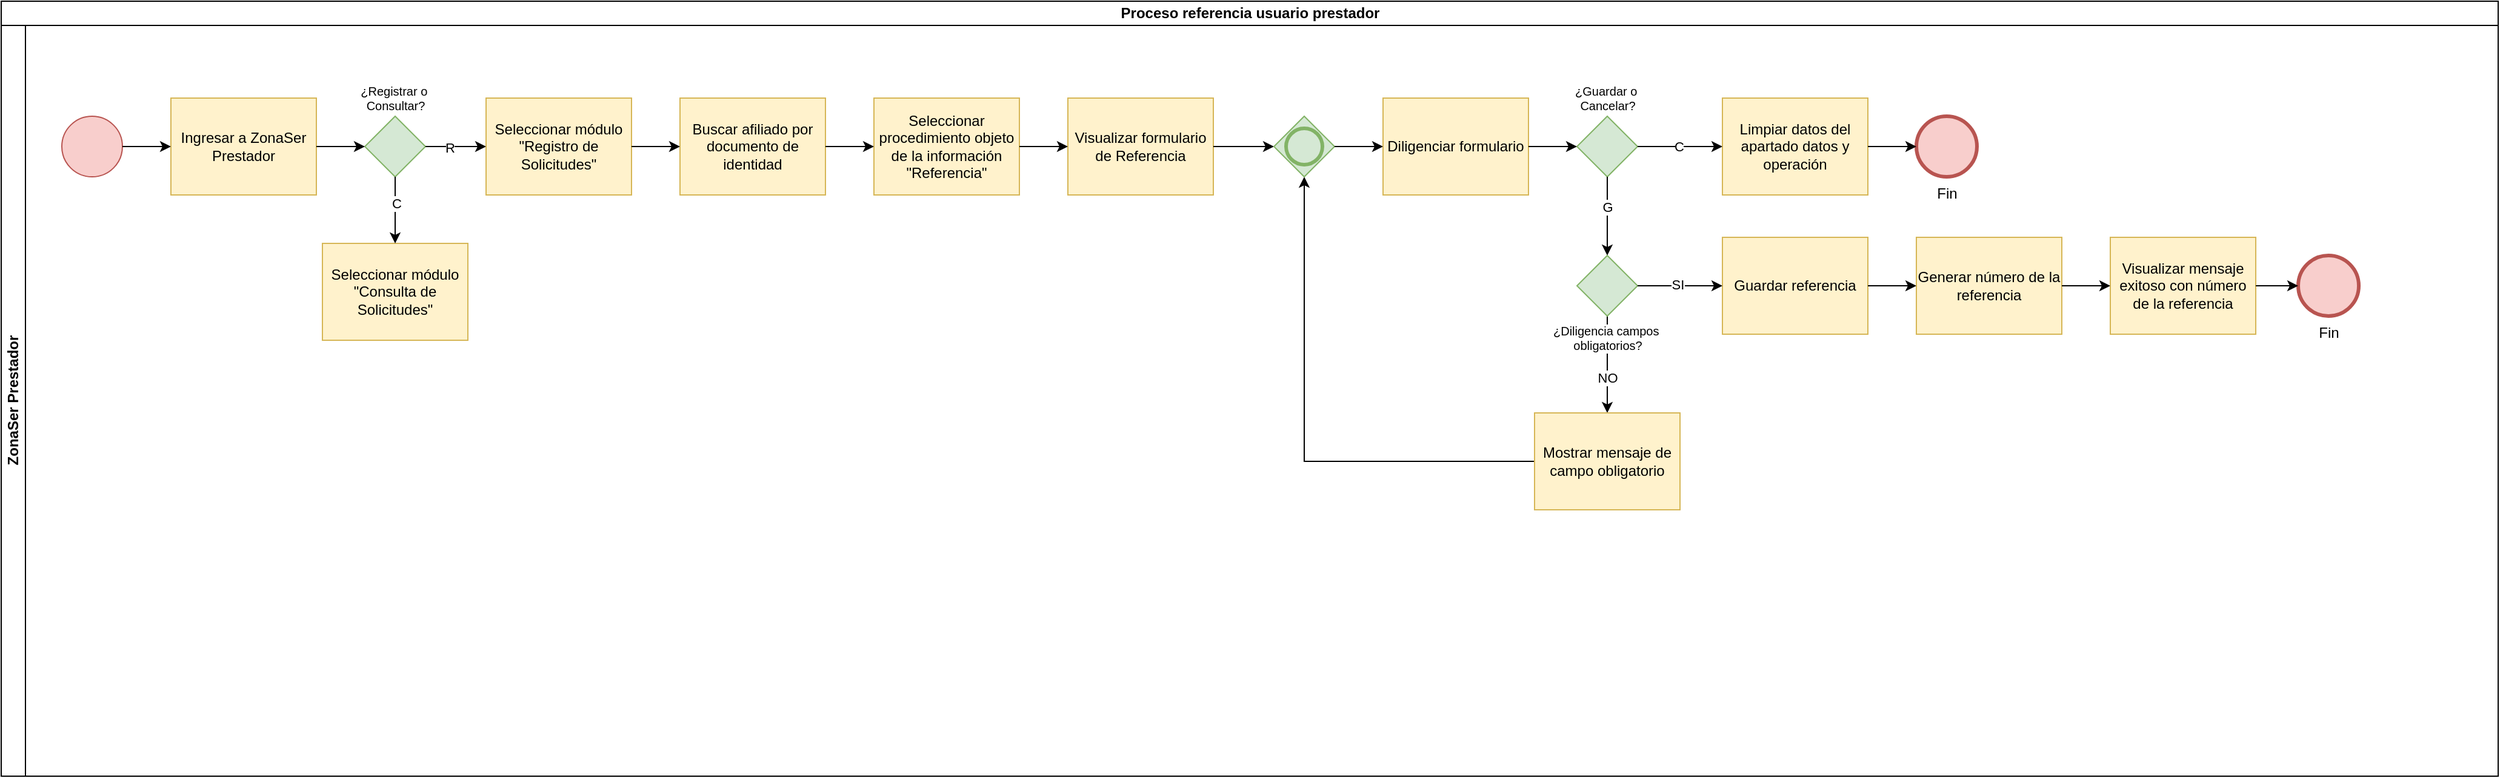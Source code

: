<mxfile version="26.0.16">
  <diagram name="Página-1" id="DUjK0Zct9rPCs1IDuPsZ">
    <mxGraphModel dx="1434" dy="746" grid="1" gridSize="10" guides="1" tooltips="1" connect="1" arrows="1" fold="1" page="1" pageScale="1" pageWidth="2910" pageHeight="1030" math="0" shadow="0">
      <root>
        <mxCell id="0" />
        <mxCell id="1" parent="0" />
        <mxCell id="j3ywk_b7daHQP_dhVzby-1" value="Proceso referencia usuario prestador" style="swimlane;childLayout=stackLayout;resizeParent=1;resizeParentMax=0;horizontal=1;startSize=20;horizontalStack=0;html=1;" vertex="1" parent="1">
          <mxGeometry x="40" y="40" width="2060" height="640" as="geometry" />
        </mxCell>
        <mxCell id="j3ywk_b7daHQP_dhVzby-2" value="ZonaSer Prestador" style="swimlane;startSize=20;horizontal=0;html=1;" vertex="1" parent="j3ywk_b7daHQP_dhVzby-1">
          <mxGeometry y="20" width="2060" height="620" as="geometry" />
        </mxCell>
        <mxCell id="j3ywk_b7daHQP_dhVzby-5" value="" style="points=[[0.145,0.145,0],[0.5,0,0],[0.855,0.145,0],[1,0.5,0],[0.855,0.855,0],[0.5,1,0],[0.145,0.855,0],[0,0.5,0]];shape=mxgraph.bpmn.event;html=1;verticalLabelPosition=bottom;labelBackgroundColor=#ffffff;verticalAlign=top;align=center;perimeter=ellipsePerimeter;outlineConnect=0;aspect=fixed;outline=standard;symbol=general;fillColor=#f8cecc;strokeColor=#b85450;" vertex="1" parent="j3ywk_b7daHQP_dhVzby-2">
          <mxGeometry x="50" y="75" width="50" height="50" as="geometry" />
        </mxCell>
        <mxCell id="j3ywk_b7daHQP_dhVzby-6" value="Ingresar a ZonaSer Prestador" style="points=[[0.25,0,0],[0.5,0,0],[0.75,0,0],[1,0.25,0],[1,0.5,0],[1,0.75,0],[0.75,1,0],[0.5,1,0],[0.25,1,0],[0,0.75,0],[0,0.5,0],[0,0.25,0]];shape=mxgraph.bpmn.task2;whiteSpace=wrap;rectStyle=rounded;size=10;html=1;container=1;expand=0;collapsible=0;taskMarker=user;fillColor=#fff2cc;strokeColor=#d6b656;" vertex="1" parent="j3ywk_b7daHQP_dhVzby-2">
          <mxGeometry x="140" y="60" width="120" height="80" as="geometry" />
        </mxCell>
        <mxCell id="j3ywk_b7daHQP_dhVzby-7" style="edgeStyle=orthogonalEdgeStyle;rounded=0;orthogonalLoop=1;jettySize=auto;html=1;entryX=0;entryY=0.5;entryDx=0;entryDy=0;entryPerimeter=0;" edge="1" parent="j3ywk_b7daHQP_dhVzby-2" source="j3ywk_b7daHQP_dhVzby-5" target="j3ywk_b7daHQP_dhVzby-6">
          <mxGeometry relative="1" as="geometry" />
        </mxCell>
        <mxCell id="j3ywk_b7daHQP_dhVzby-9" value="¿Registrar o&amp;nbsp;&lt;div&gt;Consultar?&lt;/div&gt;" style="points=[[0.25,0.25,0],[0.5,0,0],[0.75,0.25,0],[1,0.5,0],[0.75,0.75,0],[0.5,1,0],[0.25,0.75,0],[0,0.5,0]];shape=mxgraph.bpmn.gateway2;html=1;verticalLabelPosition=top;labelBackgroundColor=#ffffff;verticalAlign=bottom;align=center;perimeter=rhombusPerimeter;outlineConnect=0;outline=none;symbol=none;fillColor=#d5e8d4;strokeColor=#82b366;fontSize=10;labelPosition=center;" vertex="1" parent="j3ywk_b7daHQP_dhVzby-2">
          <mxGeometry x="300" y="75" width="50" height="50" as="geometry" />
        </mxCell>
        <mxCell id="j3ywk_b7daHQP_dhVzby-8" style="edgeStyle=orthogonalEdgeStyle;rounded=0;orthogonalLoop=1;jettySize=auto;html=1;" edge="1" parent="j3ywk_b7daHQP_dhVzby-2" source="j3ywk_b7daHQP_dhVzby-6" target="j3ywk_b7daHQP_dhVzby-9">
          <mxGeometry relative="1" as="geometry">
            <mxPoint x="300" y="100" as="targetPoint" />
          </mxGeometry>
        </mxCell>
        <mxCell id="j3ywk_b7daHQP_dhVzby-11" value="Seleccionar módulo &quot;Registro de Solicitudes&quot;" style="points=[[0.25,0,0],[0.5,0,0],[0.75,0,0],[1,0.25,0],[1,0.5,0],[1,0.75,0],[0.75,1,0],[0.5,1,0],[0.25,1,0],[0,0.75,0],[0,0.5,0],[0,0.25,0]];shape=mxgraph.bpmn.task2;whiteSpace=wrap;rectStyle=rounded;size=10;html=1;container=1;expand=0;collapsible=0;taskMarker=user;fillColor=#fff2cc;strokeColor=#d6b656;" vertex="1" parent="j3ywk_b7daHQP_dhVzby-2">
          <mxGeometry x="400" y="60" width="120" height="80" as="geometry" />
        </mxCell>
        <mxCell id="j3ywk_b7daHQP_dhVzby-10" style="edgeStyle=orthogonalEdgeStyle;rounded=0;orthogonalLoop=1;jettySize=auto;html=1;" edge="1" parent="j3ywk_b7daHQP_dhVzby-2" source="j3ywk_b7daHQP_dhVzby-9" target="j3ywk_b7daHQP_dhVzby-11">
          <mxGeometry relative="1" as="geometry">
            <mxPoint x="410" y="100" as="targetPoint" />
          </mxGeometry>
        </mxCell>
        <mxCell id="j3ywk_b7daHQP_dhVzby-12" value="R" style="edgeLabel;html=1;align=center;verticalAlign=middle;resizable=0;points=[];" vertex="1" connectable="0" parent="j3ywk_b7daHQP_dhVzby-10">
          <mxGeometry x="-0.2" y="-1" relative="1" as="geometry">
            <mxPoint as="offset" />
          </mxGeometry>
        </mxCell>
        <mxCell id="j3ywk_b7daHQP_dhVzby-16" value="Buscar afiliado por documento de identidad" style="points=[[0.25,0,0],[0.5,0,0],[0.75,0,0],[1,0.25,0],[1,0.5,0],[1,0.75,0],[0.75,1,0],[0.5,1,0],[0.25,1,0],[0,0.75,0],[0,0.5,0],[0,0.25,0]];shape=mxgraph.bpmn.task2;whiteSpace=wrap;rectStyle=rounded;size=10;html=1;container=1;expand=0;collapsible=0;taskMarker=user;fillColor=#fff2cc;strokeColor=#d6b656;" vertex="1" parent="j3ywk_b7daHQP_dhVzby-2">
          <mxGeometry x="560" y="60" width="120" height="80" as="geometry" />
        </mxCell>
        <mxCell id="j3ywk_b7daHQP_dhVzby-15" style="edgeStyle=orthogonalEdgeStyle;rounded=0;orthogonalLoop=1;jettySize=auto;html=1;" edge="1" parent="j3ywk_b7daHQP_dhVzby-2" source="j3ywk_b7daHQP_dhVzby-11" target="j3ywk_b7daHQP_dhVzby-16">
          <mxGeometry relative="1" as="geometry">
            <mxPoint x="570" y="100" as="targetPoint" />
          </mxGeometry>
        </mxCell>
        <mxCell id="j3ywk_b7daHQP_dhVzby-19" value="Seleccionar procedimiento objeto de la información &quot;Referencia&quot;" style="points=[[0.25,0,0],[0.5,0,0],[0.75,0,0],[1,0.25,0],[1,0.5,0],[1,0.75,0],[0.75,1,0],[0.5,1,0],[0.25,1,0],[0,0.75,0],[0,0.5,0],[0,0.25,0]];shape=mxgraph.bpmn.task2;whiteSpace=wrap;rectStyle=rounded;size=10;html=1;container=1;expand=0;collapsible=0;taskMarker=user;fillColor=#fff2cc;strokeColor=#d6b656;" vertex="1" parent="j3ywk_b7daHQP_dhVzby-2">
          <mxGeometry x="720" y="60" width="120" height="80" as="geometry" />
        </mxCell>
        <mxCell id="j3ywk_b7daHQP_dhVzby-18" style="edgeStyle=orthogonalEdgeStyle;rounded=0;orthogonalLoop=1;jettySize=auto;html=1;" edge="1" parent="j3ywk_b7daHQP_dhVzby-2" source="j3ywk_b7daHQP_dhVzby-16" target="j3ywk_b7daHQP_dhVzby-19">
          <mxGeometry relative="1" as="geometry">
            <mxPoint x="770" y="100" as="targetPoint" />
          </mxGeometry>
        </mxCell>
        <mxCell id="j3ywk_b7daHQP_dhVzby-23" value="Visualizar formulario de Referencia" style="points=[[0.25,0,0],[0.5,0,0],[0.75,0,0],[1,0.25,0],[1,0.5,0],[1,0.75,0],[0.75,1,0],[0.5,1,0],[0.25,1,0],[0,0.75,0],[0,0.5,0],[0,0.25,0]];shape=mxgraph.bpmn.task2;whiteSpace=wrap;rectStyle=rounded;size=10;html=1;container=1;expand=0;collapsible=0;taskMarker=script;fillColor=#fff2cc;strokeColor=#d6b656;" vertex="1" parent="j3ywk_b7daHQP_dhVzby-2">
          <mxGeometry x="880" y="60" width="120" height="80" as="geometry" />
        </mxCell>
        <mxCell id="j3ywk_b7daHQP_dhVzby-20" style="edgeStyle=orthogonalEdgeStyle;rounded=0;orthogonalLoop=1;jettySize=auto;html=1;" edge="1" parent="j3ywk_b7daHQP_dhVzby-2" source="j3ywk_b7daHQP_dhVzby-19" target="j3ywk_b7daHQP_dhVzby-23">
          <mxGeometry relative="1" as="geometry">
            <mxPoint x="880" y="100" as="targetPoint" />
          </mxGeometry>
        </mxCell>
        <mxCell id="j3ywk_b7daHQP_dhVzby-25" value="Diligenciar formulario" style="points=[[0.25,0,0],[0.5,0,0],[0.75,0,0],[1,0.25,0],[1,0.5,0],[1,0.75,0],[0.75,1,0],[0.5,1,0],[0.25,1,0],[0,0.75,0],[0,0.5,0],[0,0.25,0]];shape=mxgraph.bpmn.task2;whiteSpace=wrap;rectStyle=rounded;size=10;html=1;container=1;expand=0;collapsible=0;taskMarker=user;fillColor=#fff2cc;strokeColor=#d6b656;" vertex="1" parent="j3ywk_b7daHQP_dhVzby-2">
          <mxGeometry x="1140" y="60" width="120" height="80" as="geometry" />
        </mxCell>
        <mxCell id="j3ywk_b7daHQP_dhVzby-24" style="edgeStyle=orthogonalEdgeStyle;rounded=0;orthogonalLoop=1;jettySize=auto;html=1;entryX=0;entryY=0.5;entryDx=0;entryDy=0;entryPerimeter=0;" edge="1" parent="j3ywk_b7daHQP_dhVzby-2" source="j3ywk_b7daHQP_dhVzby-23" target="j3ywk_b7daHQP_dhVzby-41">
          <mxGeometry relative="1" as="geometry">
            <mxPoint x="1060" y="100" as="targetPoint" />
          </mxGeometry>
        </mxCell>
        <mxCell id="j3ywk_b7daHQP_dhVzby-27" value="¿Guardar o&amp;nbsp;&lt;div&gt;Cancelar?&lt;/div&gt;" style="points=[[0.25,0.25,0],[0.5,0,0],[0.75,0.25,0],[1,0.5,0],[0.75,0.75,0],[0.5,1,0],[0.25,0.75,0],[0,0.5,0]];shape=mxgraph.bpmn.gateway2;html=1;verticalLabelPosition=top;labelBackgroundColor=#ffffff;verticalAlign=bottom;align=center;perimeter=rhombusPerimeter;outlineConnect=0;outline=none;symbol=none;fillColor=#d5e8d4;strokeColor=#82b366;fontSize=10;labelPosition=center;" vertex="1" parent="j3ywk_b7daHQP_dhVzby-2">
          <mxGeometry x="1300" y="75" width="50" height="50" as="geometry" />
        </mxCell>
        <mxCell id="j3ywk_b7daHQP_dhVzby-26" style="edgeStyle=orthogonalEdgeStyle;rounded=0;orthogonalLoop=1;jettySize=auto;html=1;" edge="1" parent="j3ywk_b7daHQP_dhVzby-2" source="j3ywk_b7daHQP_dhVzby-25" target="j3ywk_b7daHQP_dhVzby-27">
          <mxGeometry relative="1" as="geometry">
            <mxPoint x="1300" y="100" as="targetPoint" />
          </mxGeometry>
        </mxCell>
        <mxCell id="j3ywk_b7daHQP_dhVzby-29" value="Limpiar datos del apartado datos y operación" style="points=[[0.25,0,0],[0.5,0,0],[0.75,0,0],[1,0.25,0],[1,0.5,0],[1,0.75,0],[0.75,1,0],[0.5,1,0],[0.25,1,0],[0,0.75,0],[0,0.5,0],[0,0.25,0]];shape=mxgraph.bpmn.task2;whiteSpace=wrap;rectStyle=rounded;size=10;html=1;container=1;expand=0;collapsible=0;taskMarker=script;fillColor=#fff2cc;strokeColor=#d6b656;" vertex="1" parent="j3ywk_b7daHQP_dhVzby-2">
          <mxGeometry x="1420" y="60" width="120" height="80" as="geometry" />
        </mxCell>
        <mxCell id="j3ywk_b7daHQP_dhVzby-28" style="edgeStyle=orthogonalEdgeStyle;rounded=0;orthogonalLoop=1;jettySize=auto;html=1;" edge="1" parent="j3ywk_b7daHQP_dhVzby-2" source="j3ywk_b7daHQP_dhVzby-27" target="j3ywk_b7daHQP_dhVzby-29">
          <mxGeometry relative="1" as="geometry">
            <mxPoint x="1400" y="100" as="targetPoint" />
          </mxGeometry>
        </mxCell>
        <mxCell id="j3ywk_b7daHQP_dhVzby-32" value="C" style="edgeLabel;html=1;align=center;verticalAlign=middle;resizable=0;points=[];" vertex="1" connectable="0" parent="j3ywk_b7daHQP_dhVzby-28">
          <mxGeometry x="-0.05" relative="1" as="geometry">
            <mxPoint as="offset" />
          </mxGeometry>
        </mxCell>
        <mxCell id="j3ywk_b7daHQP_dhVzby-31" value="Fin" style="points=[[0.145,0.145,0],[0.5,0,0],[0.855,0.145,0],[1,0.5,0],[0.855,0.855,0],[0.5,1,0],[0.145,0.855,0],[0,0.5,0]];shape=mxgraph.bpmn.event;html=1;verticalLabelPosition=bottom;labelBackgroundColor=#ffffff;verticalAlign=top;align=center;perimeter=ellipsePerimeter;outlineConnect=0;aspect=fixed;outline=end;symbol=terminate2;fillColor=#f8cecc;strokeColor=#b85450;" vertex="1" parent="j3ywk_b7daHQP_dhVzby-2">
          <mxGeometry x="1580" y="75" width="50" height="50" as="geometry" />
        </mxCell>
        <mxCell id="j3ywk_b7daHQP_dhVzby-30" style="edgeStyle=orthogonalEdgeStyle;rounded=0;orthogonalLoop=1;jettySize=auto;html=1;" edge="1" parent="j3ywk_b7daHQP_dhVzby-2" source="j3ywk_b7daHQP_dhVzby-29" target="j3ywk_b7daHQP_dhVzby-31">
          <mxGeometry relative="1" as="geometry">
            <mxPoint x="1560" y="100" as="targetPoint" />
          </mxGeometry>
        </mxCell>
        <mxCell id="j3ywk_b7daHQP_dhVzby-33" style="edgeStyle=orthogonalEdgeStyle;rounded=0;orthogonalLoop=1;jettySize=auto;html=1;" edge="1" parent="j3ywk_b7daHQP_dhVzby-2" source="j3ywk_b7daHQP_dhVzby-27" target="j3ywk_b7daHQP_dhVzby-35">
          <mxGeometry relative="1" as="geometry">
            <mxPoint x="1325" y="210" as="targetPoint" />
          </mxGeometry>
        </mxCell>
        <mxCell id="j3ywk_b7daHQP_dhVzby-36" value="G" style="edgeLabel;html=1;align=center;verticalAlign=middle;resizable=0;points=[];" vertex="1" connectable="0" parent="j3ywk_b7daHQP_dhVzby-33">
          <mxGeometry x="-0.231" relative="1" as="geometry">
            <mxPoint as="offset" />
          </mxGeometry>
        </mxCell>
        <mxCell id="j3ywk_b7daHQP_dhVzby-43" style="edgeStyle=orthogonalEdgeStyle;rounded=0;orthogonalLoop=1;jettySize=auto;html=1;" edge="1" parent="j3ywk_b7daHQP_dhVzby-2" source="j3ywk_b7daHQP_dhVzby-35" target="j3ywk_b7daHQP_dhVzby-40">
          <mxGeometry relative="1" as="geometry" />
        </mxCell>
        <mxCell id="j3ywk_b7daHQP_dhVzby-44" value="NO" style="edgeLabel;html=1;align=center;verticalAlign=middle;resizable=0;points=[];" vertex="1" connectable="0" parent="j3ywk_b7daHQP_dhVzby-43">
          <mxGeometry x="0.275" relative="1" as="geometry">
            <mxPoint as="offset" />
          </mxGeometry>
        </mxCell>
        <mxCell id="j3ywk_b7daHQP_dhVzby-35" value="¿Diligencia campos&amp;nbsp;&lt;div&gt;obligatorios?&lt;/div&gt;" style="points=[[0.25,0.25,0],[0.5,0,0],[0.75,0.25,0],[1,0.5,0],[0.75,0.75,0],[0.5,1,0],[0.25,0.75,0],[0,0.5,0]];shape=mxgraph.bpmn.gateway2;html=1;verticalLabelPosition=bottom;labelBackgroundColor=#ffffff;verticalAlign=top;align=center;perimeter=rhombusPerimeter;outlineConnect=0;outline=none;symbol=none;fontSize=10;fillColor=#d5e8d4;strokeColor=#82b366;" vertex="1" parent="j3ywk_b7daHQP_dhVzby-2">
          <mxGeometry x="1300" y="190" width="50" height="50" as="geometry" />
        </mxCell>
        <mxCell id="j3ywk_b7daHQP_dhVzby-45" style="edgeStyle=orthogonalEdgeStyle;rounded=0;orthogonalLoop=1;jettySize=auto;html=1;" edge="1" parent="j3ywk_b7daHQP_dhVzby-2" source="j3ywk_b7daHQP_dhVzby-40" target="j3ywk_b7daHQP_dhVzby-41">
          <mxGeometry relative="1" as="geometry" />
        </mxCell>
        <mxCell id="j3ywk_b7daHQP_dhVzby-40" value="Mostrar mensaje de campo obligatorio" style="points=[[0.25,0,0],[0.5,0,0],[0.75,0,0],[1,0.25,0],[1,0.5,0],[1,0.75,0],[0.75,1,0],[0.5,1,0],[0.25,1,0],[0,0.75,0],[0,0.5,0],[0,0.25,0]];shape=mxgraph.bpmn.task2;whiteSpace=wrap;rectStyle=rounded;size=10;html=1;container=1;expand=0;collapsible=0;taskMarker=send;fillColor=#fff2cc;strokeColor=#d6b656;" vertex="1" parent="j3ywk_b7daHQP_dhVzby-2">
          <mxGeometry x="1265" y="320" width="120" height="80" as="geometry" />
        </mxCell>
        <mxCell id="j3ywk_b7daHQP_dhVzby-41" value="" style="points=[[0.25,0.25,0],[0.5,0,0],[0.75,0.25,0],[1,0.5,0],[0.75,0.75,0],[0.5,1,0],[0.25,0.75,0],[0,0.5,0]];shape=mxgraph.bpmn.gateway2;html=1;verticalLabelPosition=bottom;labelBackgroundColor=#ffffff;verticalAlign=top;align=center;perimeter=rhombusPerimeter;outlineConnect=0;outline=end;symbol=general;fillColor=#d5e8d4;strokeColor=#82b366;" vertex="1" parent="j3ywk_b7daHQP_dhVzby-2">
          <mxGeometry x="1050" y="75" width="50" height="50" as="geometry" />
        </mxCell>
        <mxCell id="j3ywk_b7daHQP_dhVzby-42" style="edgeStyle=orthogonalEdgeStyle;rounded=0;orthogonalLoop=1;jettySize=auto;html=1;entryX=0;entryY=0.5;entryDx=0;entryDy=0;entryPerimeter=0;" edge="1" parent="j3ywk_b7daHQP_dhVzby-2" source="j3ywk_b7daHQP_dhVzby-41" target="j3ywk_b7daHQP_dhVzby-25">
          <mxGeometry relative="1" as="geometry" />
        </mxCell>
        <mxCell id="j3ywk_b7daHQP_dhVzby-47" value="Guardar referencia" style="points=[[0.25,0,0],[0.5,0,0],[0.75,0,0],[1,0.25,0],[1,0.5,0],[1,0.75,0],[0.75,1,0],[0.5,1,0],[0.25,1,0],[0,0.75,0],[0,0.5,0],[0,0.25,0]];shape=mxgraph.bpmn.task2;whiteSpace=wrap;rectStyle=rounded;size=10;html=1;container=1;expand=0;collapsible=0;taskMarker=script;fillColor=#fff2cc;strokeColor=#d6b656;" vertex="1" parent="j3ywk_b7daHQP_dhVzby-2">
          <mxGeometry x="1420" y="175" width="120" height="80" as="geometry" />
        </mxCell>
        <mxCell id="j3ywk_b7daHQP_dhVzby-46" style="edgeStyle=orthogonalEdgeStyle;rounded=0;orthogonalLoop=1;jettySize=auto;html=1;" edge="1" parent="j3ywk_b7daHQP_dhVzby-2" source="j3ywk_b7daHQP_dhVzby-35" target="j3ywk_b7daHQP_dhVzby-47">
          <mxGeometry relative="1" as="geometry">
            <mxPoint x="1420" y="215" as="targetPoint" />
          </mxGeometry>
        </mxCell>
        <mxCell id="j3ywk_b7daHQP_dhVzby-54" value="SI" style="edgeLabel;html=1;align=center;verticalAlign=middle;resizable=0;points=[];" vertex="1" connectable="0" parent="j3ywk_b7daHQP_dhVzby-46">
          <mxGeometry x="-0.057" y="1" relative="1" as="geometry">
            <mxPoint as="offset" />
          </mxGeometry>
        </mxCell>
        <mxCell id="j3ywk_b7daHQP_dhVzby-49" value="Generar número de la referencia" style="points=[[0.25,0,0],[0.5,0,0],[0.75,0,0],[1,0.25,0],[1,0.5,0],[1,0.75,0],[0.75,1,0],[0.5,1,0],[0.25,1,0],[0,0.75,0],[0,0.5,0],[0,0.25,0]];shape=mxgraph.bpmn.task2;whiteSpace=wrap;rectStyle=rounded;size=10;html=1;container=1;expand=0;collapsible=0;taskMarker=script;fillColor=#fff2cc;strokeColor=#d6b656;" vertex="1" parent="j3ywk_b7daHQP_dhVzby-2">
          <mxGeometry x="1580" y="175" width="120" height="80" as="geometry" />
        </mxCell>
        <mxCell id="j3ywk_b7daHQP_dhVzby-48" style="edgeStyle=orthogonalEdgeStyle;rounded=0;orthogonalLoop=1;jettySize=auto;html=1;" edge="1" parent="j3ywk_b7daHQP_dhVzby-2" source="j3ywk_b7daHQP_dhVzby-47" target="j3ywk_b7daHQP_dhVzby-49">
          <mxGeometry relative="1" as="geometry">
            <mxPoint x="1600" y="215" as="targetPoint" />
          </mxGeometry>
        </mxCell>
        <mxCell id="j3ywk_b7daHQP_dhVzby-51" value="Visualizar mensaje exitoso con número de la referencia" style="points=[[0.25,0,0],[0.5,0,0],[0.75,0,0],[1,0.25,0],[1,0.5,0],[1,0.75,0],[0.75,1,0],[0.5,1,0],[0.25,1,0],[0,0.75,0],[0,0.5,0],[0,0.25,0]];shape=mxgraph.bpmn.task2;whiteSpace=wrap;rectStyle=rounded;size=10;html=1;container=1;expand=0;collapsible=0;taskMarker=send;fillColor=#fff2cc;strokeColor=#d6b656;" vertex="1" parent="j3ywk_b7daHQP_dhVzby-2">
          <mxGeometry x="1740" y="175" width="120" height="80" as="geometry" />
        </mxCell>
        <mxCell id="j3ywk_b7daHQP_dhVzby-50" style="edgeStyle=orthogonalEdgeStyle;rounded=0;orthogonalLoop=1;jettySize=auto;html=1;" edge="1" parent="j3ywk_b7daHQP_dhVzby-2" source="j3ywk_b7daHQP_dhVzby-49" target="j3ywk_b7daHQP_dhVzby-51">
          <mxGeometry relative="1" as="geometry">
            <mxPoint x="1750" y="215" as="targetPoint" />
          </mxGeometry>
        </mxCell>
        <mxCell id="j3ywk_b7daHQP_dhVzby-14" value="Seleccionar módulo &quot;Consulta de Solicitudes&quot;" style="points=[[0.25,0,0],[0.5,0,0],[0.75,0,0],[1,0.25,0],[1,0.5,0],[1,0.75,0],[0.75,1,0],[0.5,1,0],[0.25,1,0],[0,0.75,0],[0,0.5,0],[0,0.25,0]];shape=mxgraph.bpmn.task2;whiteSpace=wrap;rectStyle=rounded;size=10;html=1;container=1;expand=0;collapsible=0;taskMarker=user;fillColor=#fff2cc;strokeColor=#d6b656;" vertex="1" parent="1">
          <mxGeometry x="305" y="240" width="120" height="80" as="geometry" />
        </mxCell>
        <mxCell id="j3ywk_b7daHQP_dhVzby-13" style="edgeStyle=orthogonalEdgeStyle;rounded=0;orthogonalLoop=1;jettySize=auto;html=1;" edge="1" parent="1" source="j3ywk_b7daHQP_dhVzby-9" target="j3ywk_b7daHQP_dhVzby-14">
          <mxGeometry relative="1" as="geometry">
            <mxPoint x="365" y="280" as="targetPoint" />
          </mxGeometry>
        </mxCell>
        <mxCell id="j3ywk_b7daHQP_dhVzby-17" value="C" style="edgeLabel;html=1;align=center;verticalAlign=middle;resizable=0;points=[];" vertex="1" connectable="0" parent="j3ywk_b7daHQP_dhVzby-13">
          <mxGeometry x="-0.2" y="1" relative="1" as="geometry">
            <mxPoint as="offset" />
          </mxGeometry>
        </mxCell>
        <mxCell id="j3ywk_b7daHQP_dhVzby-53" value="Fin" style="points=[[0.145,0.145,0],[0.5,0,0],[0.855,0.145,0],[1,0.5,0],[0.855,0.855,0],[0.5,1,0],[0.145,0.855,0],[0,0.5,0]];shape=mxgraph.bpmn.event;html=1;verticalLabelPosition=bottom;labelBackgroundColor=#ffffff;verticalAlign=top;align=center;perimeter=ellipsePerimeter;outlineConnect=0;aspect=fixed;outline=end;symbol=terminate2;fillColor=#f8cecc;strokeColor=#b85450;" vertex="1" parent="1">
          <mxGeometry x="1935" y="250" width="50" height="50" as="geometry" />
        </mxCell>
        <mxCell id="j3ywk_b7daHQP_dhVzby-52" style="edgeStyle=orthogonalEdgeStyle;rounded=0;orthogonalLoop=1;jettySize=auto;html=1;" edge="1" parent="1" source="j3ywk_b7daHQP_dhVzby-51" target="j3ywk_b7daHQP_dhVzby-53">
          <mxGeometry relative="1" as="geometry">
            <mxPoint x="1960" y="275" as="targetPoint" />
          </mxGeometry>
        </mxCell>
      </root>
    </mxGraphModel>
  </diagram>
</mxfile>
